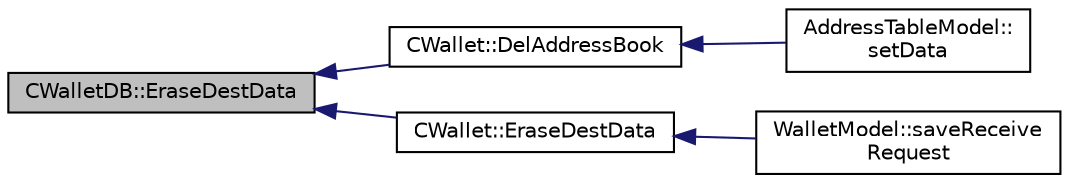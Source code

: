 digraph "CWalletDB::EraseDestData"
{
  edge [fontname="Helvetica",fontsize="10",labelfontname="Helvetica",labelfontsize="10"];
  node [fontname="Helvetica",fontsize="10",shape=record];
  rankdir="LR";
  Node14 [label="CWalletDB::EraseDestData",height=0.2,width=0.4,color="black", fillcolor="grey75", style="filled", fontcolor="black"];
  Node14 -> Node15 [dir="back",color="midnightblue",fontsize="10",style="solid",fontname="Helvetica"];
  Node15 [label="CWallet::DelAddressBook",height=0.2,width=0.4,color="black", fillcolor="white", style="filled",URL="$group___actions.html#gac6542da8493cbb958068b7a01c05b631"];
  Node15 -> Node16 [dir="back",color="midnightblue",fontsize="10",style="solid",fontname="Helvetica"];
  Node16 [label="AddressTableModel::\lsetData",height=0.2,width=0.4,color="black", fillcolor="white", style="filled",URL="$class_address_table_model.html#a5c6bd467fd1fc499d126fe2b7380ce5c"];
  Node14 -> Node17 [dir="back",color="midnightblue",fontsize="10",style="solid",fontname="Helvetica"];
  Node17 [label="CWallet::EraseDestData",height=0.2,width=0.4,color="black", fillcolor="white", style="filled",URL="$class_c_wallet.html#a9a03cf9972842588178387839f0ded3c",tooltip="Erases a destination data tuple in the store and on disk. "];
  Node17 -> Node18 [dir="back",color="midnightblue",fontsize="10",style="solid",fontname="Helvetica"];
  Node18 [label="WalletModel::saveReceive\lRequest",height=0.2,width=0.4,color="black", fillcolor="white", style="filled",URL="$class_wallet_model.html#a88d44bc0994c1701386f63b1f266637f"];
}
